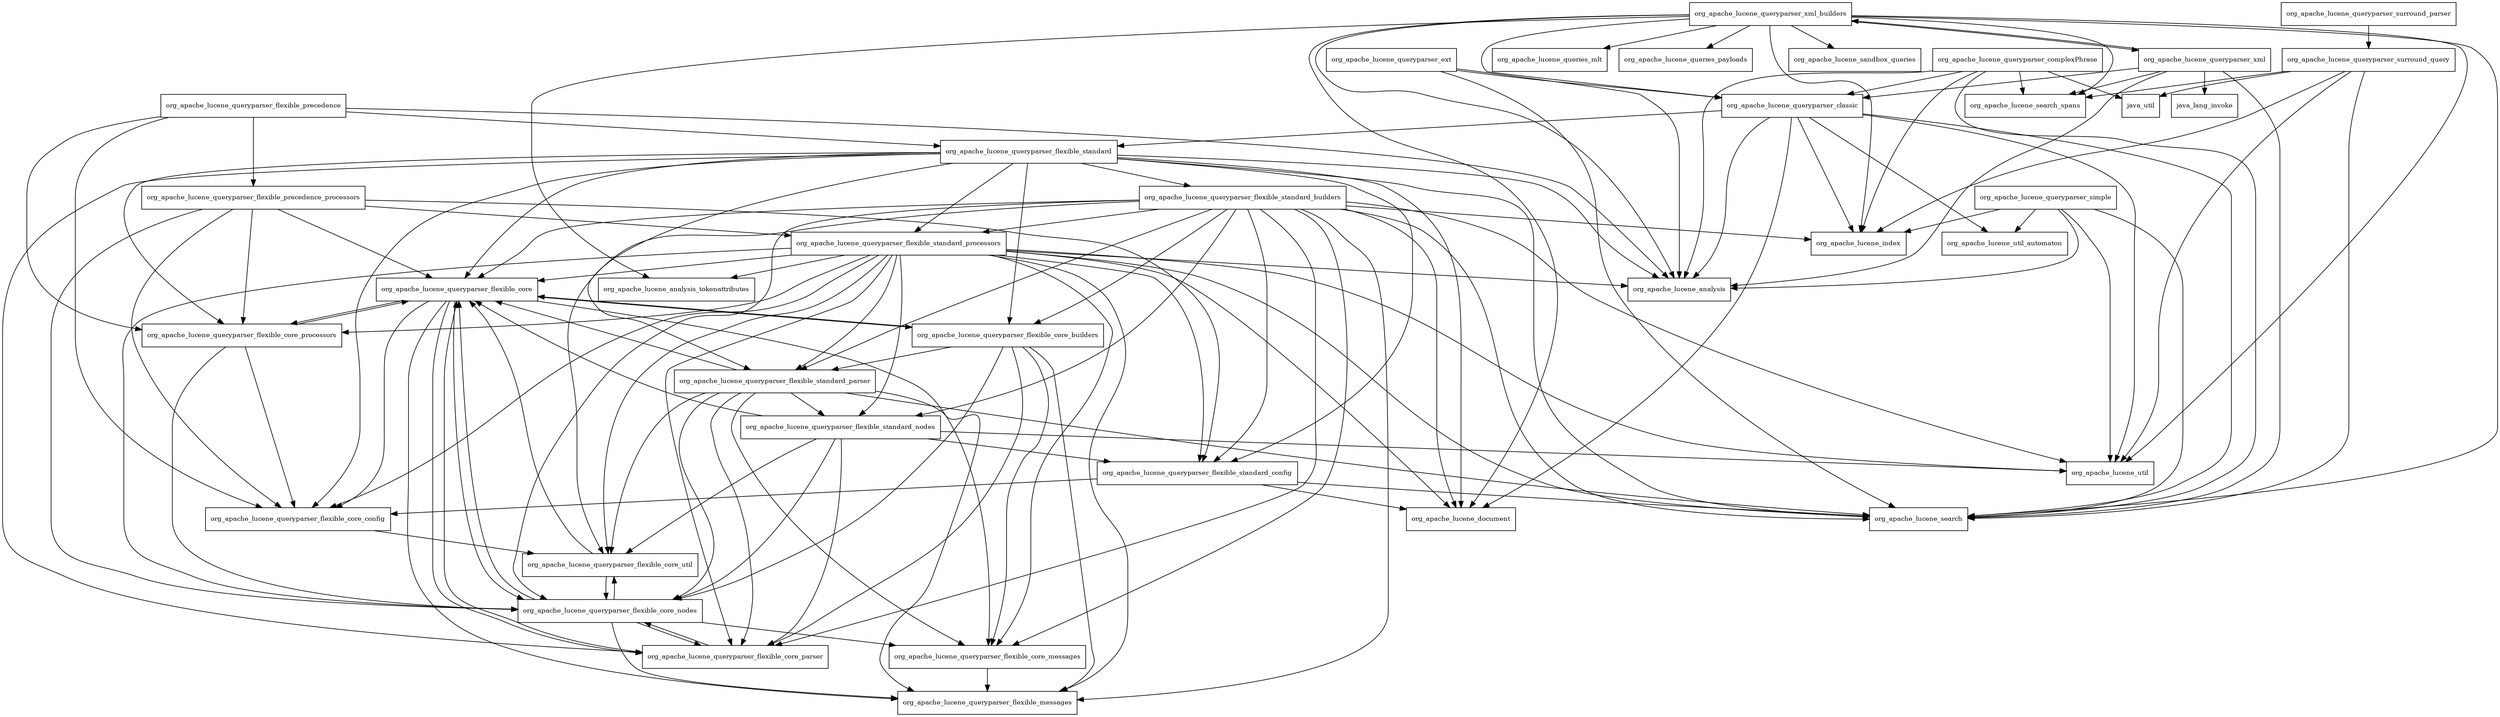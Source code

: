 digraph lucene_queryparser_8_1_1_package_dependencies {
  node [shape = box, fontsize=10.0];
  org_apache_lucene_queryparser_classic -> org_apache_lucene_analysis;
  org_apache_lucene_queryparser_classic -> org_apache_lucene_document;
  org_apache_lucene_queryparser_classic -> org_apache_lucene_index;
  org_apache_lucene_queryparser_classic -> org_apache_lucene_queryparser_flexible_standard;
  org_apache_lucene_queryparser_classic -> org_apache_lucene_search;
  org_apache_lucene_queryparser_classic -> org_apache_lucene_util;
  org_apache_lucene_queryparser_classic -> org_apache_lucene_util_automaton;
  org_apache_lucene_queryparser_complexPhrase -> java_util;
  org_apache_lucene_queryparser_complexPhrase -> org_apache_lucene_analysis;
  org_apache_lucene_queryparser_complexPhrase -> org_apache_lucene_index;
  org_apache_lucene_queryparser_complexPhrase -> org_apache_lucene_queryparser_classic;
  org_apache_lucene_queryparser_complexPhrase -> org_apache_lucene_search;
  org_apache_lucene_queryparser_complexPhrase -> org_apache_lucene_search_spans;
  org_apache_lucene_queryparser_ext -> org_apache_lucene_analysis;
  org_apache_lucene_queryparser_ext -> org_apache_lucene_queryparser_classic;
  org_apache_lucene_queryparser_ext -> org_apache_lucene_search;
  org_apache_lucene_queryparser_flexible_core -> org_apache_lucene_queryparser_flexible_core_builders;
  org_apache_lucene_queryparser_flexible_core -> org_apache_lucene_queryparser_flexible_core_config;
  org_apache_lucene_queryparser_flexible_core -> org_apache_lucene_queryparser_flexible_core_messages;
  org_apache_lucene_queryparser_flexible_core -> org_apache_lucene_queryparser_flexible_core_nodes;
  org_apache_lucene_queryparser_flexible_core -> org_apache_lucene_queryparser_flexible_core_parser;
  org_apache_lucene_queryparser_flexible_core -> org_apache_lucene_queryparser_flexible_core_processors;
  org_apache_lucene_queryparser_flexible_core -> org_apache_lucene_queryparser_flexible_messages;
  org_apache_lucene_queryparser_flexible_core_builders -> org_apache_lucene_queryparser_flexible_core;
  org_apache_lucene_queryparser_flexible_core_builders -> org_apache_lucene_queryparser_flexible_core_messages;
  org_apache_lucene_queryparser_flexible_core_builders -> org_apache_lucene_queryparser_flexible_core_nodes;
  org_apache_lucene_queryparser_flexible_core_builders -> org_apache_lucene_queryparser_flexible_core_parser;
  org_apache_lucene_queryparser_flexible_core_builders -> org_apache_lucene_queryparser_flexible_messages;
  org_apache_lucene_queryparser_flexible_core_builders -> org_apache_lucene_queryparser_flexible_standard_parser;
  org_apache_lucene_queryparser_flexible_core_config -> org_apache_lucene_queryparser_flexible_core_util;
  org_apache_lucene_queryparser_flexible_core_messages -> org_apache_lucene_queryparser_flexible_messages;
  org_apache_lucene_queryparser_flexible_core_nodes -> org_apache_lucene_queryparser_flexible_core;
  org_apache_lucene_queryparser_flexible_core_nodes -> org_apache_lucene_queryparser_flexible_core_messages;
  org_apache_lucene_queryparser_flexible_core_nodes -> org_apache_lucene_queryparser_flexible_core_parser;
  org_apache_lucene_queryparser_flexible_core_nodes -> org_apache_lucene_queryparser_flexible_core_util;
  org_apache_lucene_queryparser_flexible_core_nodes -> org_apache_lucene_queryparser_flexible_messages;
  org_apache_lucene_queryparser_flexible_core_parser -> org_apache_lucene_queryparser_flexible_core;
  org_apache_lucene_queryparser_flexible_core_parser -> org_apache_lucene_queryparser_flexible_core_nodes;
  org_apache_lucene_queryparser_flexible_core_processors -> org_apache_lucene_queryparser_flexible_core;
  org_apache_lucene_queryparser_flexible_core_processors -> org_apache_lucene_queryparser_flexible_core_config;
  org_apache_lucene_queryparser_flexible_core_processors -> org_apache_lucene_queryparser_flexible_core_nodes;
  org_apache_lucene_queryparser_flexible_core_util -> org_apache_lucene_queryparser_flexible_core;
  org_apache_lucene_queryparser_flexible_core_util -> org_apache_lucene_queryparser_flexible_core_nodes;
  org_apache_lucene_queryparser_flexible_precedence -> org_apache_lucene_analysis;
  org_apache_lucene_queryparser_flexible_precedence -> org_apache_lucene_queryparser_flexible_core_config;
  org_apache_lucene_queryparser_flexible_precedence -> org_apache_lucene_queryparser_flexible_core_processors;
  org_apache_lucene_queryparser_flexible_precedence -> org_apache_lucene_queryparser_flexible_precedence_processors;
  org_apache_lucene_queryparser_flexible_precedence -> org_apache_lucene_queryparser_flexible_standard;
  org_apache_lucene_queryparser_flexible_precedence_processors -> org_apache_lucene_queryparser_flexible_core;
  org_apache_lucene_queryparser_flexible_precedence_processors -> org_apache_lucene_queryparser_flexible_core_config;
  org_apache_lucene_queryparser_flexible_precedence_processors -> org_apache_lucene_queryparser_flexible_core_nodes;
  org_apache_lucene_queryparser_flexible_precedence_processors -> org_apache_lucene_queryparser_flexible_core_processors;
  org_apache_lucene_queryparser_flexible_precedence_processors -> org_apache_lucene_queryparser_flexible_standard_config;
  org_apache_lucene_queryparser_flexible_precedence_processors -> org_apache_lucene_queryparser_flexible_standard_processors;
  org_apache_lucene_queryparser_flexible_standard -> org_apache_lucene_analysis;
  org_apache_lucene_queryparser_flexible_standard -> org_apache_lucene_document;
  org_apache_lucene_queryparser_flexible_standard -> org_apache_lucene_queryparser_flexible_core;
  org_apache_lucene_queryparser_flexible_standard -> org_apache_lucene_queryparser_flexible_core_builders;
  org_apache_lucene_queryparser_flexible_standard -> org_apache_lucene_queryparser_flexible_core_config;
  org_apache_lucene_queryparser_flexible_standard -> org_apache_lucene_queryparser_flexible_core_parser;
  org_apache_lucene_queryparser_flexible_standard -> org_apache_lucene_queryparser_flexible_core_processors;
  org_apache_lucene_queryparser_flexible_standard -> org_apache_lucene_queryparser_flexible_standard_builders;
  org_apache_lucene_queryparser_flexible_standard -> org_apache_lucene_queryparser_flexible_standard_config;
  org_apache_lucene_queryparser_flexible_standard -> org_apache_lucene_queryparser_flexible_standard_parser;
  org_apache_lucene_queryparser_flexible_standard -> org_apache_lucene_queryparser_flexible_standard_processors;
  org_apache_lucene_queryparser_flexible_standard -> org_apache_lucene_search;
  org_apache_lucene_queryparser_flexible_standard_builders -> org_apache_lucene_document;
  org_apache_lucene_queryparser_flexible_standard_builders -> org_apache_lucene_index;
  org_apache_lucene_queryparser_flexible_standard_builders -> org_apache_lucene_queryparser_flexible_core;
  org_apache_lucene_queryparser_flexible_standard_builders -> org_apache_lucene_queryparser_flexible_core_builders;
  org_apache_lucene_queryparser_flexible_standard_builders -> org_apache_lucene_queryparser_flexible_core_messages;
  org_apache_lucene_queryparser_flexible_standard_builders -> org_apache_lucene_queryparser_flexible_core_nodes;
  org_apache_lucene_queryparser_flexible_standard_builders -> org_apache_lucene_queryparser_flexible_core_parser;
  org_apache_lucene_queryparser_flexible_standard_builders -> org_apache_lucene_queryparser_flexible_core_util;
  org_apache_lucene_queryparser_flexible_standard_builders -> org_apache_lucene_queryparser_flexible_messages;
  org_apache_lucene_queryparser_flexible_standard_builders -> org_apache_lucene_queryparser_flexible_standard_config;
  org_apache_lucene_queryparser_flexible_standard_builders -> org_apache_lucene_queryparser_flexible_standard_nodes;
  org_apache_lucene_queryparser_flexible_standard_builders -> org_apache_lucene_queryparser_flexible_standard_parser;
  org_apache_lucene_queryparser_flexible_standard_builders -> org_apache_lucene_queryparser_flexible_standard_processors;
  org_apache_lucene_queryparser_flexible_standard_builders -> org_apache_lucene_search;
  org_apache_lucene_queryparser_flexible_standard_builders -> org_apache_lucene_util;
  org_apache_lucene_queryparser_flexible_standard_config -> org_apache_lucene_document;
  org_apache_lucene_queryparser_flexible_standard_config -> org_apache_lucene_queryparser_flexible_core_config;
  org_apache_lucene_queryparser_flexible_standard_config -> org_apache_lucene_search;
  org_apache_lucene_queryparser_flexible_standard_nodes -> org_apache_lucene_queryparser_flexible_core;
  org_apache_lucene_queryparser_flexible_standard_nodes -> org_apache_lucene_queryparser_flexible_core_nodes;
  org_apache_lucene_queryparser_flexible_standard_nodes -> org_apache_lucene_queryparser_flexible_core_parser;
  org_apache_lucene_queryparser_flexible_standard_nodes -> org_apache_lucene_queryparser_flexible_core_util;
  org_apache_lucene_queryparser_flexible_standard_nodes -> org_apache_lucene_queryparser_flexible_standard_config;
  org_apache_lucene_queryparser_flexible_standard_nodes -> org_apache_lucene_util;
  org_apache_lucene_queryparser_flexible_standard_parser -> org_apache_lucene_queryparser_flexible_core;
  org_apache_lucene_queryparser_flexible_standard_parser -> org_apache_lucene_queryparser_flexible_core_messages;
  org_apache_lucene_queryparser_flexible_standard_parser -> org_apache_lucene_queryparser_flexible_core_nodes;
  org_apache_lucene_queryparser_flexible_standard_parser -> org_apache_lucene_queryparser_flexible_core_parser;
  org_apache_lucene_queryparser_flexible_standard_parser -> org_apache_lucene_queryparser_flexible_core_util;
  org_apache_lucene_queryparser_flexible_standard_parser -> org_apache_lucene_queryparser_flexible_messages;
  org_apache_lucene_queryparser_flexible_standard_parser -> org_apache_lucene_queryparser_flexible_standard_nodes;
  org_apache_lucene_queryparser_flexible_standard_parser -> org_apache_lucene_search;
  org_apache_lucene_queryparser_flexible_standard_processors -> org_apache_lucene_analysis;
  org_apache_lucene_queryparser_flexible_standard_processors -> org_apache_lucene_analysis_tokenattributes;
  org_apache_lucene_queryparser_flexible_standard_processors -> org_apache_lucene_document;
  org_apache_lucene_queryparser_flexible_standard_processors -> org_apache_lucene_queryparser_flexible_core;
  org_apache_lucene_queryparser_flexible_standard_processors -> org_apache_lucene_queryparser_flexible_core_config;
  org_apache_lucene_queryparser_flexible_standard_processors -> org_apache_lucene_queryparser_flexible_core_messages;
  org_apache_lucene_queryparser_flexible_standard_processors -> org_apache_lucene_queryparser_flexible_core_nodes;
  org_apache_lucene_queryparser_flexible_standard_processors -> org_apache_lucene_queryparser_flexible_core_parser;
  org_apache_lucene_queryparser_flexible_standard_processors -> org_apache_lucene_queryparser_flexible_core_processors;
  org_apache_lucene_queryparser_flexible_standard_processors -> org_apache_lucene_queryparser_flexible_core_util;
  org_apache_lucene_queryparser_flexible_standard_processors -> org_apache_lucene_queryparser_flexible_messages;
  org_apache_lucene_queryparser_flexible_standard_processors -> org_apache_lucene_queryparser_flexible_standard_config;
  org_apache_lucene_queryparser_flexible_standard_processors -> org_apache_lucene_queryparser_flexible_standard_nodes;
  org_apache_lucene_queryparser_flexible_standard_processors -> org_apache_lucene_queryparser_flexible_standard_parser;
  org_apache_lucene_queryparser_flexible_standard_processors -> org_apache_lucene_search;
  org_apache_lucene_queryparser_flexible_standard_processors -> org_apache_lucene_util;
  org_apache_lucene_queryparser_simple -> org_apache_lucene_analysis;
  org_apache_lucene_queryparser_simple -> org_apache_lucene_index;
  org_apache_lucene_queryparser_simple -> org_apache_lucene_search;
  org_apache_lucene_queryparser_simple -> org_apache_lucene_util;
  org_apache_lucene_queryparser_simple -> org_apache_lucene_util_automaton;
  org_apache_lucene_queryparser_surround_parser -> org_apache_lucene_queryparser_surround_query;
  org_apache_lucene_queryparser_surround_query -> java_util;
  org_apache_lucene_queryparser_surround_query -> org_apache_lucene_index;
  org_apache_lucene_queryparser_surround_query -> org_apache_lucene_search;
  org_apache_lucene_queryparser_surround_query -> org_apache_lucene_search_spans;
  org_apache_lucene_queryparser_surround_query -> org_apache_lucene_util;
  org_apache_lucene_queryparser_xml -> java_lang_invoke;
  org_apache_lucene_queryparser_xml -> org_apache_lucene_analysis;
  org_apache_lucene_queryparser_xml -> org_apache_lucene_queryparser_classic;
  org_apache_lucene_queryparser_xml -> org_apache_lucene_queryparser_xml_builders;
  org_apache_lucene_queryparser_xml -> org_apache_lucene_search;
  org_apache_lucene_queryparser_xml -> org_apache_lucene_search_spans;
  org_apache_lucene_queryparser_xml_builders -> org_apache_lucene_analysis;
  org_apache_lucene_queryparser_xml_builders -> org_apache_lucene_analysis_tokenattributes;
  org_apache_lucene_queryparser_xml_builders -> org_apache_lucene_document;
  org_apache_lucene_queryparser_xml_builders -> org_apache_lucene_index;
  org_apache_lucene_queryparser_xml_builders -> org_apache_lucene_queries_mlt;
  org_apache_lucene_queryparser_xml_builders -> org_apache_lucene_queries_payloads;
  org_apache_lucene_queryparser_xml_builders -> org_apache_lucene_queryparser_classic;
  org_apache_lucene_queryparser_xml_builders -> org_apache_lucene_queryparser_xml;
  org_apache_lucene_queryparser_xml_builders -> org_apache_lucene_sandbox_queries;
  org_apache_lucene_queryparser_xml_builders -> org_apache_lucene_search;
  org_apache_lucene_queryparser_xml_builders -> org_apache_lucene_search_spans;
  org_apache_lucene_queryparser_xml_builders -> org_apache_lucene_util;
}
